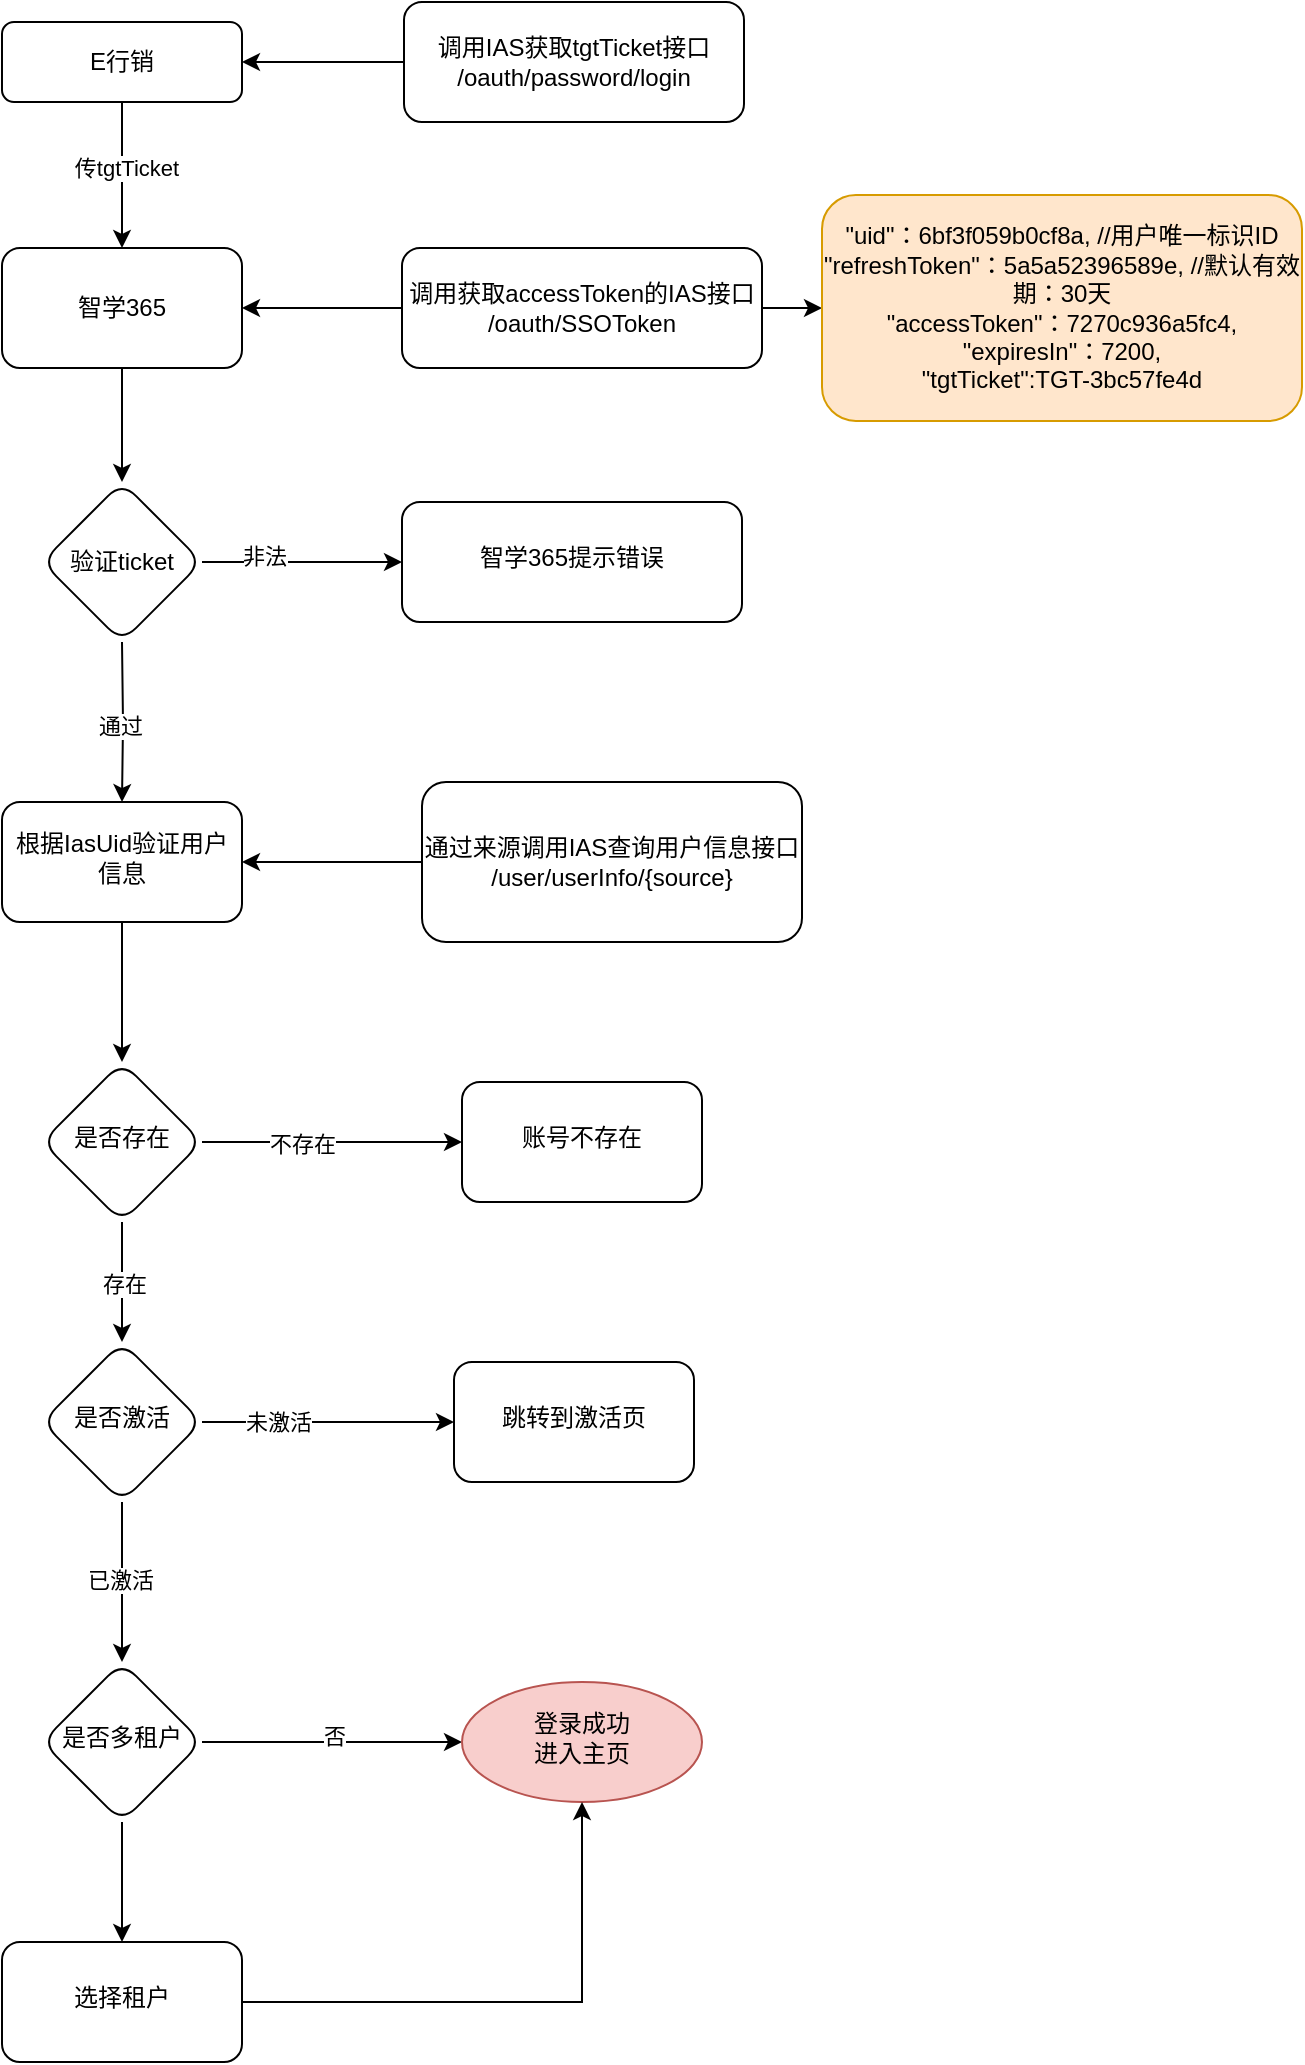 <mxfile version="20.2.3" type="github">
  <diagram id="C5RBs43oDa-KdzZeNtuy" name="Page-1">
    <mxGraphModel dx="1186" dy="739" grid="1" gridSize="10" guides="1" tooltips="1" connect="1" arrows="1" fold="1" page="1" pageScale="1" pageWidth="827" pageHeight="1169" math="0" shadow="0">
      <root>
        <mxCell id="WIyWlLk6GJQsqaUBKTNV-0" />
        <mxCell id="WIyWlLk6GJQsqaUBKTNV-1" parent="WIyWlLk6GJQsqaUBKTNV-0" />
        <mxCell id="94KCKAvMsPyigV3aqLzX-4" value="" style="edgeStyle=orthogonalEdgeStyle;rounded=0;orthogonalLoop=1;jettySize=auto;html=1;" edge="1" parent="WIyWlLk6GJQsqaUBKTNV-1" source="WIyWlLk6GJQsqaUBKTNV-3" target="94KCKAvMsPyigV3aqLzX-3">
          <mxGeometry relative="1" as="geometry" />
        </mxCell>
        <mxCell id="94KCKAvMsPyigV3aqLzX-5" value="传tgtTicket" style="edgeLabel;html=1;align=center;verticalAlign=middle;resizable=0;points=[];" vertex="1" connectable="0" parent="94KCKAvMsPyigV3aqLzX-4">
          <mxGeometry x="-0.129" y="2" relative="1" as="geometry">
            <mxPoint y="1" as="offset" />
          </mxGeometry>
        </mxCell>
        <mxCell id="WIyWlLk6GJQsqaUBKTNV-3" value="E行销" style="rounded=1;whiteSpace=wrap;html=1;fontSize=12;glass=0;strokeWidth=1;shadow=0;" parent="WIyWlLk6GJQsqaUBKTNV-1" vertex="1">
          <mxGeometry x="160" y="80" width="120" height="40" as="geometry" />
        </mxCell>
        <mxCell id="94KCKAvMsPyigV3aqLzX-16" value="" style="edgeStyle=orthogonalEdgeStyle;rounded=0;orthogonalLoop=1;jettySize=auto;html=1;exitX=1;exitY=0.5;exitDx=0;exitDy=0;" edge="1" parent="WIyWlLk6GJQsqaUBKTNV-1" source="94KCKAvMsPyigV3aqLzX-38" target="94KCKAvMsPyigV3aqLzX-15">
          <mxGeometry relative="1" as="geometry">
            <mxPoint x="270" y="350" as="sourcePoint" />
          </mxGeometry>
        </mxCell>
        <mxCell id="94KCKAvMsPyigV3aqLzX-17" value="非法" style="edgeLabel;html=1;align=center;verticalAlign=middle;resizable=0;points=[];" vertex="1" connectable="0" parent="94KCKAvMsPyigV3aqLzX-16">
          <mxGeometry x="-0.378" y="3" relative="1" as="geometry">
            <mxPoint as="offset" />
          </mxGeometry>
        </mxCell>
        <mxCell id="94KCKAvMsPyigV3aqLzX-19" value="" style="edgeStyle=orthogonalEdgeStyle;rounded=0;orthogonalLoop=1;jettySize=auto;html=1;" edge="1" parent="WIyWlLk6GJQsqaUBKTNV-1" target="94KCKAvMsPyigV3aqLzX-18">
          <mxGeometry relative="1" as="geometry">
            <mxPoint x="220" y="390" as="sourcePoint" />
          </mxGeometry>
        </mxCell>
        <mxCell id="94KCKAvMsPyigV3aqLzX-20" value="通过" style="edgeLabel;html=1;align=center;verticalAlign=middle;resizable=0;points=[];" vertex="1" connectable="0" parent="94KCKAvMsPyigV3aqLzX-19">
          <mxGeometry x="0.044" y="-1" relative="1" as="geometry">
            <mxPoint as="offset" />
          </mxGeometry>
        </mxCell>
        <mxCell id="94KCKAvMsPyigV3aqLzX-2" value="" style="edgeStyle=orthogonalEdgeStyle;rounded=0;orthogonalLoop=1;jettySize=auto;html=1;" edge="1" parent="WIyWlLk6GJQsqaUBKTNV-1" source="94KCKAvMsPyigV3aqLzX-0" target="WIyWlLk6GJQsqaUBKTNV-3">
          <mxGeometry relative="1" as="geometry" />
        </mxCell>
        <mxCell id="94KCKAvMsPyigV3aqLzX-0" value="调用IAS获取tgtTicket接口&lt;br&gt;/oauth/password/login" style="whiteSpace=wrap;html=1;rounded=1;glass=0;strokeWidth=1;shadow=0;" vertex="1" parent="WIyWlLk6GJQsqaUBKTNV-1">
          <mxGeometry x="361" y="70" width="170" height="60" as="geometry" />
        </mxCell>
        <mxCell id="94KCKAvMsPyigV3aqLzX-39" value="" style="edgeStyle=orthogonalEdgeStyle;rounded=0;orthogonalLoop=1;jettySize=auto;html=1;" edge="1" parent="WIyWlLk6GJQsqaUBKTNV-1" source="94KCKAvMsPyigV3aqLzX-3" target="94KCKAvMsPyigV3aqLzX-38">
          <mxGeometry relative="1" as="geometry" />
        </mxCell>
        <mxCell id="94KCKAvMsPyigV3aqLzX-3" value="智学365" style="whiteSpace=wrap;html=1;rounded=1;glass=0;strokeWidth=1;shadow=0;" vertex="1" parent="WIyWlLk6GJQsqaUBKTNV-1">
          <mxGeometry x="160" y="193" width="120" height="60" as="geometry" />
        </mxCell>
        <mxCell id="94KCKAvMsPyigV3aqLzX-15" value="智学365提示错误" style="rounded=1;whiteSpace=wrap;html=1;shadow=0;strokeWidth=1;spacing=6;spacingTop=-4;" vertex="1" parent="WIyWlLk6GJQsqaUBKTNV-1">
          <mxGeometry x="360" y="320" width="170" height="60" as="geometry" />
        </mxCell>
        <mxCell id="94KCKAvMsPyigV3aqLzX-32" value="" style="edgeStyle=orthogonalEdgeStyle;rounded=0;orthogonalLoop=1;jettySize=auto;html=1;" edge="1" parent="WIyWlLk6GJQsqaUBKTNV-1" source="94KCKAvMsPyigV3aqLzX-18" target="94KCKAvMsPyigV3aqLzX-31">
          <mxGeometry relative="1" as="geometry" />
        </mxCell>
        <mxCell id="94KCKAvMsPyigV3aqLzX-18" value="根据IasUid验证用户信息" style="rounded=1;whiteSpace=wrap;html=1;shadow=0;strokeWidth=1;spacing=6;spacingTop=-4;" vertex="1" parent="WIyWlLk6GJQsqaUBKTNV-1">
          <mxGeometry x="160" y="470" width="120" height="60" as="geometry" />
        </mxCell>
        <mxCell id="94KCKAvMsPyigV3aqLzX-26" value="" style="edgeStyle=orthogonalEdgeStyle;rounded=0;orthogonalLoop=1;jettySize=auto;html=1;" edge="1" parent="WIyWlLk6GJQsqaUBKTNV-1" source="94KCKAvMsPyigV3aqLzX-21" target="94KCKAvMsPyigV3aqLzX-25">
          <mxGeometry relative="1" as="geometry" />
        </mxCell>
        <mxCell id="94KCKAvMsPyigV3aqLzX-27" value="" style="edgeStyle=orthogonalEdgeStyle;rounded=0;orthogonalLoop=1;jettySize=auto;html=1;" edge="1" parent="WIyWlLk6GJQsqaUBKTNV-1" source="94KCKAvMsPyigV3aqLzX-21" target="94KCKAvMsPyigV3aqLzX-3">
          <mxGeometry relative="1" as="geometry" />
        </mxCell>
        <mxCell id="94KCKAvMsPyigV3aqLzX-21" value="调用获取accessToken的IAS接口&lt;br&gt;/oauth/SSOToken" style="whiteSpace=wrap;html=1;rounded=1;glass=0;strokeWidth=1;shadow=0;" vertex="1" parent="WIyWlLk6GJQsqaUBKTNV-1">
          <mxGeometry x="360" y="193" width="180" height="60" as="geometry" />
        </mxCell>
        <mxCell id="94KCKAvMsPyigV3aqLzX-25" value="&lt;div&gt;&quot;uid&quot;：6bf3f059b0cf8a, //用户唯一标识ID&lt;/div&gt;&lt;div&gt;&quot;refreshToken&quot;：5a5a52396589e, //默认有效期：30天&lt;/div&gt;&lt;div&gt;&quot;accessToken&quot;：7270c936a5fc4,&lt;/div&gt;&lt;div&gt;&quot;expiresIn&quot;：7200,&lt;/div&gt;&lt;div&gt;&quot;tgtTicket&quot;:TGT-3bc57fe4d&lt;/div&gt;" style="whiteSpace=wrap;html=1;rounded=1;glass=0;strokeWidth=1;shadow=0;fillColor=#ffe6cc;strokeColor=#d79b00;" vertex="1" parent="WIyWlLk6GJQsqaUBKTNV-1">
          <mxGeometry x="570" y="166.5" width="240" height="113" as="geometry" />
        </mxCell>
        <mxCell id="94KCKAvMsPyigV3aqLzX-29" value="" style="edgeStyle=orthogonalEdgeStyle;rounded=0;orthogonalLoop=1;jettySize=auto;html=1;" edge="1" parent="WIyWlLk6GJQsqaUBKTNV-1" source="94KCKAvMsPyigV3aqLzX-28" target="94KCKAvMsPyigV3aqLzX-18">
          <mxGeometry relative="1" as="geometry" />
        </mxCell>
        <mxCell id="94KCKAvMsPyigV3aqLzX-28" value="通过来源调用IAS查询用户信息接口&lt;br&gt;/user/userInfo/{source}" style="rounded=1;whiteSpace=wrap;html=1;" vertex="1" parent="WIyWlLk6GJQsqaUBKTNV-1">
          <mxGeometry x="370" y="460" width="190" height="80" as="geometry" />
        </mxCell>
        <mxCell id="94KCKAvMsPyigV3aqLzX-34" value="" style="edgeStyle=orthogonalEdgeStyle;rounded=0;orthogonalLoop=1;jettySize=auto;html=1;" edge="1" parent="WIyWlLk6GJQsqaUBKTNV-1" source="94KCKAvMsPyigV3aqLzX-31" target="94KCKAvMsPyigV3aqLzX-33">
          <mxGeometry relative="1" as="geometry" />
        </mxCell>
        <mxCell id="94KCKAvMsPyigV3aqLzX-35" value="不存在" style="edgeLabel;html=1;align=center;verticalAlign=middle;resizable=0;points=[];" vertex="1" connectable="0" parent="94KCKAvMsPyigV3aqLzX-34">
          <mxGeometry x="-0.231" relative="1" as="geometry">
            <mxPoint y="1" as="offset" />
          </mxGeometry>
        </mxCell>
        <mxCell id="94KCKAvMsPyigV3aqLzX-37" value="" style="edgeStyle=orthogonalEdgeStyle;rounded=0;orthogonalLoop=1;jettySize=auto;html=1;" edge="1" parent="WIyWlLk6GJQsqaUBKTNV-1" source="94KCKAvMsPyigV3aqLzX-31" target="94KCKAvMsPyigV3aqLzX-36">
          <mxGeometry relative="1" as="geometry" />
        </mxCell>
        <mxCell id="94KCKAvMsPyigV3aqLzX-42" value="存在" style="edgeLabel;html=1;align=center;verticalAlign=middle;resizable=0;points=[];" vertex="1" connectable="0" parent="94KCKAvMsPyigV3aqLzX-37">
          <mxGeometry x="0.017" y="1" relative="1" as="geometry">
            <mxPoint as="offset" />
          </mxGeometry>
        </mxCell>
        <mxCell id="94KCKAvMsPyigV3aqLzX-31" value="是否存在" style="rhombus;whiteSpace=wrap;html=1;rounded=1;shadow=0;strokeWidth=1;spacing=6;spacingTop=-4;" vertex="1" parent="WIyWlLk6GJQsqaUBKTNV-1">
          <mxGeometry x="180" y="600" width="80" height="80" as="geometry" />
        </mxCell>
        <mxCell id="94KCKAvMsPyigV3aqLzX-33" value="账号不存在" style="whiteSpace=wrap;html=1;rounded=1;shadow=0;strokeWidth=1;spacing=6;spacingTop=-4;" vertex="1" parent="WIyWlLk6GJQsqaUBKTNV-1">
          <mxGeometry x="390" y="610" width="120" height="60" as="geometry" />
        </mxCell>
        <mxCell id="94KCKAvMsPyigV3aqLzX-41" value="" style="edgeStyle=orthogonalEdgeStyle;rounded=0;orthogonalLoop=1;jettySize=auto;html=1;" edge="1" parent="WIyWlLk6GJQsqaUBKTNV-1" source="94KCKAvMsPyigV3aqLzX-36" target="94KCKAvMsPyigV3aqLzX-40">
          <mxGeometry relative="1" as="geometry" />
        </mxCell>
        <mxCell id="94KCKAvMsPyigV3aqLzX-43" value="未激活" style="edgeLabel;html=1;align=center;verticalAlign=middle;resizable=0;points=[];" vertex="1" connectable="0" parent="94KCKAvMsPyigV3aqLzX-41">
          <mxGeometry x="-0.4" y="1" relative="1" as="geometry">
            <mxPoint y="1" as="offset" />
          </mxGeometry>
        </mxCell>
        <mxCell id="94KCKAvMsPyigV3aqLzX-45" value="" style="edgeStyle=orthogonalEdgeStyle;rounded=0;orthogonalLoop=1;jettySize=auto;html=1;" edge="1" parent="WIyWlLk6GJQsqaUBKTNV-1" source="94KCKAvMsPyigV3aqLzX-36" target="94KCKAvMsPyigV3aqLzX-44">
          <mxGeometry relative="1" as="geometry" />
        </mxCell>
        <mxCell id="94KCKAvMsPyigV3aqLzX-46" value="已激活" style="edgeLabel;html=1;align=center;verticalAlign=middle;resizable=0;points=[];" vertex="1" connectable="0" parent="94KCKAvMsPyigV3aqLzX-45">
          <mxGeometry x="-0.037" y="-1" relative="1" as="geometry">
            <mxPoint as="offset" />
          </mxGeometry>
        </mxCell>
        <mxCell id="94KCKAvMsPyigV3aqLzX-36" value="是否激活" style="rhombus;whiteSpace=wrap;html=1;rounded=1;shadow=0;strokeWidth=1;spacing=6;spacingTop=-4;" vertex="1" parent="WIyWlLk6GJQsqaUBKTNV-1">
          <mxGeometry x="180" y="740" width="80" height="80" as="geometry" />
        </mxCell>
        <mxCell id="94KCKAvMsPyigV3aqLzX-38" value="验证ticket" style="rhombus;whiteSpace=wrap;html=1;rounded=1;glass=0;strokeWidth=1;shadow=0;" vertex="1" parent="WIyWlLk6GJQsqaUBKTNV-1">
          <mxGeometry x="180" y="310" width="80" height="80" as="geometry" />
        </mxCell>
        <mxCell id="94KCKAvMsPyigV3aqLzX-40" value="跳转到激活页" style="whiteSpace=wrap;html=1;rounded=1;shadow=0;strokeWidth=1;spacing=6;spacingTop=-4;" vertex="1" parent="WIyWlLk6GJQsqaUBKTNV-1">
          <mxGeometry x="386" y="750" width="120" height="60" as="geometry" />
        </mxCell>
        <mxCell id="94KCKAvMsPyigV3aqLzX-51" value="" style="edgeStyle=orthogonalEdgeStyle;rounded=0;orthogonalLoop=1;jettySize=auto;html=1;" edge="1" parent="WIyWlLk6GJQsqaUBKTNV-1" source="94KCKAvMsPyigV3aqLzX-44" target="94KCKAvMsPyigV3aqLzX-50">
          <mxGeometry relative="1" as="geometry" />
        </mxCell>
        <mxCell id="94KCKAvMsPyigV3aqLzX-52" value="否" style="edgeLabel;html=1;align=center;verticalAlign=middle;resizable=0;points=[];" vertex="1" connectable="0" parent="94KCKAvMsPyigV3aqLzX-51">
          <mxGeometry x="0.015" y="4" relative="1" as="geometry">
            <mxPoint y="1" as="offset" />
          </mxGeometry>
        </mxCell>
        <mxCell id="94KCKAvMsPyigV3aqLzX-54" value="" style="edgeStyle=orthogonalEdgeStyle;rounded=0;orthogonalLoop=1;jettySize=auto;html=1;" edge="1" parent="WIyWlLk6GJQsqaUBKTNV-1" source="94KCKAvMsPyigV3aqLzX-44" target="94KCKAvMsPyigV3aqLzX-53">
          <mxGeometry relative="1" as="geometry" />
        </mxCell>
        <mxCell id="94KCKAvMsPyigV3aqLzX-44" value="是否多租户" style="rhombus;whiteSpace=wrap;html=1;rounded=1;shadow=0;strokeWidth=1;spacing=6;spacingTop=-4;" vertex="1" parent="WIyWlLk6GJQsqaUBKTNV-1">
          <mxGeometry x="180" y="900" width="80" height="80" as="geometry" />
        </mxCell>
        <mxCell id="94KCKAvMsPyigV3aqLzX-50" value="登录成功&lt;br&gt;进入主页" style="ellipse;whiteSpace=wrap;html=1;rounded=1;shadow=0;strokeWidth=1;spacing=6;spacingTop=-4;fillColor=#f8cecc;strokeColor=#b85450;" vertex="1" parent="WIyWlLk6GJQsqaUBKTNV-1">
          <mxGeometry x="390" y="910" width="120" height="60" as="geometry" />
        </mxCell>
        <mxCell id="94KCKAvMsPyigV3aqLzX-55" style="edgeStyle=orthogonalEdgeStyle;rounded=0;orthogonalLoop=1;jettySize=auto;html=1;" edge="1" parent="WIyWlLk6GJQsqaUBKTNV-1" source="94KCKAvMsPyigV3aqLzX-53" target="94KCKAvMsPyigV3aqLzX-50">
          <mxGeometry relative="1" as="geometry" />
        </mxCell>
        <mxCell id="94KCKAvMsPyigV3aqLzX-53" value="选择租户" style="whiteSpace=wrap;html=1;rounded=1;shadow=0;strokeWidth=1;spacing=6;spacingTop=-4;" vertex="1" parent="WIyWlLk6GJQsqaUBKTNV-1">
          <mxGeometry x="160" y="1040" width="120" height="60" as="geometry" />
        </mxCell>
      </root>
    </mxGraphModel>
  </diagram>
</mxfile>
